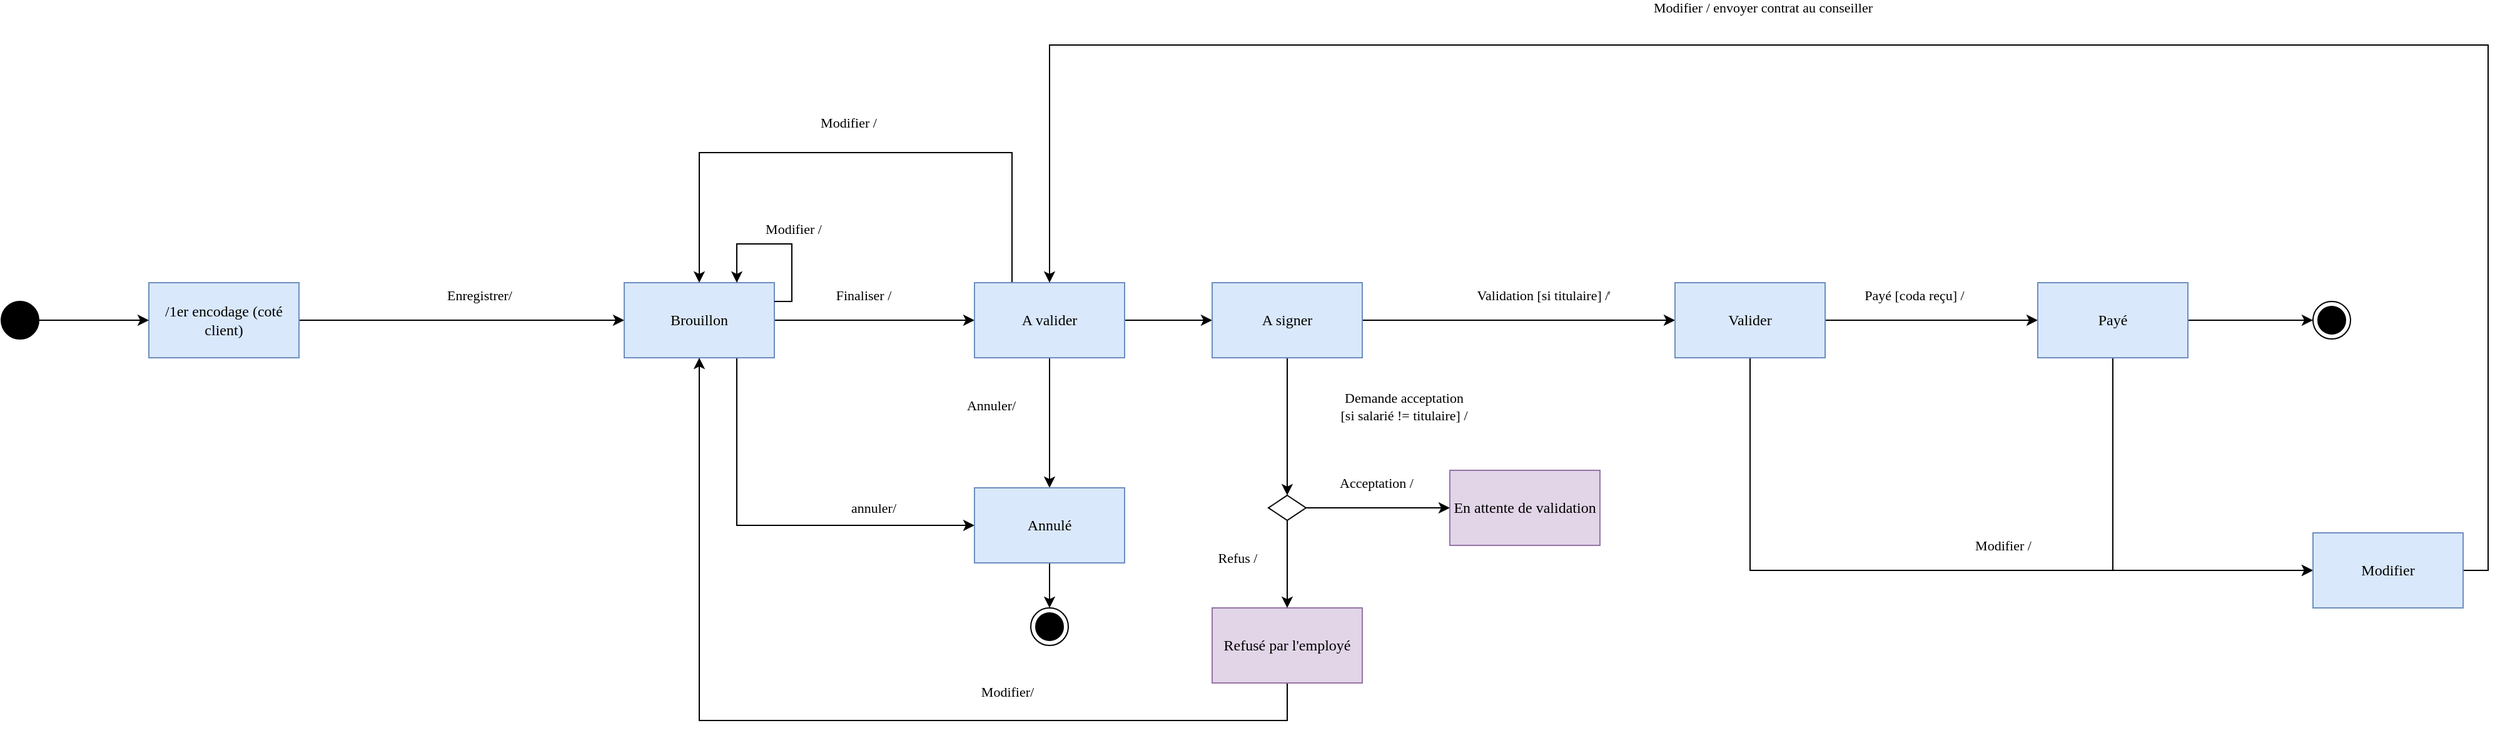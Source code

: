 <mxfile version="20.8.19" type="github">
  <diagram id="R2lEEEUBdFMjLlhIrx00" name="Etat transition">
    <mxGraphModel dx="4785" dy="2553" grid="0" gridSize="10" guides="1" tooltips="1" connect="1" arrows="1" fold="1" page="1" pageScale="1" pageWidth="850" pageHeight="1100" math="0" shadow="0" extFonts="Permanent Marker^https://fonts.googleapis.com/css?family=Permanent+Marker">
      <root>
        <mxCell id="0" />
        <mxCell id="1" parent="0" />
        <mxCell id="_cFpUyDurThmrXsbFItN-6" value="" style="edgeStyle=orthogonalEdgeStyle;rounded=0;orthogonalLoop=1;jettySize=auto;html=1;fontFamily=Verdana;" edge="1" parent="1" source="_cFpUyDurThmrXsbFItN-4" target="_cFpUyDurThmrXsbFItN-5">
          <mxGeometry relative="1" as="geometry" />
        </mxCell>
        <mxCell id="_cFpUyDurThmrXsbFItN-7" value="Enregistrer/" style="edgeLabel;html=1;align=center;verticalAlign=middle;resizable=0;points=[];fontFamily=Verdana;" vertex="1" connectable="0" parent="_cFpUyDurThmrXsbFItN-6">
          <mxGeometry x="0.197" y="-3" relative="1" as="geometry">
            <mxPoint x="-12" y="-23" as="offset" />
          </mxGeometry>
        </mxCell>
        <mxCell id="_cFpUyDurThmrXsbFItN-4" value="/1er encodage (coté client)" style="rounded=0;whiteSpace=wrap;html=1;fontFamily=Verdana;fillColor=#dae8fc;strokeColor=#6c8ebf;" vertex="1" parent="1">
          <mxGeometry x="200" y="600" width="120" height="60" as="geometry" />
        </mxCell>
        <mxCell id="_cFpUyDurThmrXsbFItN-9" value="" style="edgeStyle=orthogonalEdgeStyle;rounded=0;orthogonalLoop=1;jettySize=auto;html=1;fontFamily=Verdana;" edge="1" parent="1" source="_cFpUyDurThmrXsbFItN-5" target="_cFpUyDurThmrXsbFItN-8">
          <mxGeometry relative="1" as="geometry" />
        </mxCell>
        <mxCell id="_cFpUyDurThmrXsbFItN-31" value="&lt;div&gt;Finaliser / &lt;br&gt;&lt;/div&gt;" style="edgeLabel;html=1;align=center;verticalAlign=middle;resizable=0;points=[];fontFamily=Verdana;" vertex="1" connectable="0" parent="_cFpUyDurThmrXsbFItN-9">
          <mxGeometry x="-0.159" y="2" relative="1" as="geometry">
            <mxPoint x="3" y="-18" as="offset" />
          </mxGeometry>
        </mxCell>
        <mxCell id="_cFpUyDurThmrXsbFItN-58" style="edgeStyle=orthogonalEdgeStyle;rounded=0;orthogonalLoop=1;jettySize=auto;html=1;exitX=0.75;exitY=1;exitDx=0;exitDy=0;entryX=0;entryY=0.5;entryDx=0;entryDy=0;fontFamily=Verdana;fontColor=#000000;" edge="1" parent="1" source="_cFpUyDurThmrXsbFItN-5" target="_cFpUyDurThmrXsbFItN-56">
          <mxGeometry relative="1" as="geometry" />
        </mxCell>
        <mxCell id="_cFpUyDurThmrXsbFItN-59" value="annuler/" style="edgeLabel;html=1;align=center;verticalAlign=middle;resizable=0;points=[];fontFamily=Verdana;fontColor=#000000;" vertex="1" connectable="0" parent="_cFpUyDurThmrXsbFItN-58">
          <mxGeometry x="0.664" y="1" relative="1" as="geometry">
            <mxPoint x="-27" y="-13" as="offset" />
          </mxGeometry>
        </mxCell>
        <mxCell id="_cFpUyDurThmrXsbFItN-5" value="Brouillon" style="rounded=0;whiteSpace=wrap;html=1;fontFamily=Verdana;fillColor=#dae8fc;strokeColor=#6c8ebf;" vertex="1" parent="1">
          <mxGeometry x="580" y="600" width="120" height="60" as="geometry" />
        </mxCell>
        <mxCell id="_cFpUyDurThmrXsbFItN-11" value="" style="edgeStyle=orthogonalEdgeStyle;rounded=0;orthogonalLoop=1;jettySize=auto;html=1;fontFamily=Verdana;" edge="1" parent="1" source="_cFpUyDurThmrXsbFItN-8" target="_cFpUyDurThmrXsbFItN-10">
          <mxGeometry relative="1" as="geometry" />
        </mxCell>
        <mxCell id="_cFpUyDurThmrXsbFItN-54" style="edgeStyle=orthogonalEdgeStyle;rounded=0;orthogonalLoop=1;jettySize=auto;html=1;exitX=0.25;exitY=0;exitDx=0;exitDy=0;entryX=0.5;entryY=0;entryDx=0;entryDy=0;fontFamily=Verdana;fontColor=#000000;" edge="1" parent="1" source="_cFpUyDurThmrXsbFItN-8" target="_cFpUyDurThmrXsbFItN-5">
          <mxGeometry relative="1" as="geometry">
            <Array as="points">
              <mxPoint x="890" y="496" />
              <mxPoint x="640" y="496" />
            </Array>
          </mxGeometry>
        </mxCell>
        <mxCell id="_cFpUyDurThmrXsbFItN-55" value="Modifier /" style="edgeLabel;html=1;align=center;verticalAlign=middle;resizable=0;points=[];fontFamily=Verdana;fontColor=#000000;" vertex="1" connectable="0" parent="_cFpUyDurThmrXsbFItN-54">
          <mxGeometry x="-0.059" y="-3" relative="1" as="geometry">
            <mxPoint x="-20" y="-21" as="offset" />
          </mxGeometry>
        </mxCell>
        <mxCell id="_cFpUyDurThmrXsbFItN-57" style="edgeStyle=orthogonalEdgeStyle;rounded=0;orthogonalLoop=1;jettySize=auto;html=1;exitX=0.5;exitY=1;exitDx=0;exitDy=0;fontFamily=Verdana;fontColor=#000000;" edge="1" parent="1" source="_cFpUyDurThmrXsbFItN-8" target="_cFpUyDurThmrXsbFItN-56">
          <mxGeometry relative="1" as="geometry" />
        </mxCell>
        <mxCell id="_cFpUyDurThmrXsbFItN-60" value="Annuler/" style="edgeLabel;html=1;align=center;verticalAlign=middle;resizable=0;points=[];fontFamily=Verdana;fontColor=#000000;" vertex="1" connectable="0" parent="_cFpUyDurThmrXsbFItN-57">
          <mxGeometry x="-0.26" y="-1" relative="1" as="geometry">
            <mxPoint x="-46" y="-1" as="offset" />
          </mxGeometry>
        </mxCell>
        <mxCell id="_cFpUyDurThmrXsbFItN-8" value="A valider" style="rounded=0;whiteSpace=wrap;html=1;fontFamily=Verdana;fillColor=#dae8fc;strokeColor=#6c8ebf;" vertex="1" parent="1">
          <mxGeometry x="860" y="600" width="120" height="60" as="geometry" />
        </mxCell>
        <mxCell id="_cFpUyDurThmrXsbFItN-13" value="" style="edgeStyle=orthogonalEdgeStyle;rounded=0;orthogonalLoop=1;jettySize=auto;html=1;fontFamily=Verdana;" edge="1" parent="1" source="_cFpUyDurThmrXsbFItN-10" target="_cFpUyDurThmrXsbFItN-12">
          <mxGeometry relative="1" as="geometry" />
        </mxCell>
        <mxCell id="_cFpUyDurThmrXsbFItN-36" value="Validation [si titulaire] /" style="edgeLabel;html=1;align=center;verticalAlign=middle;resizable=0;points=[];fontFamily=Verdana;" vertex="1" connectable="0" parent="_cFpUyDurThmrXsbFItN-13">
          <mxGeometry x="0.161" relative="1" as="geometry">
            <mxPoint y="-20" as="offset" />
          </mxGeometry>
        </mxCell>
        <mxCell id="_cFpUyDurThmrXsbFItN-48" value="Validation [si titulaire] /" style="edgeLabel;html=1;align=center;verticalAlign=middle;resizable=0;points=[];fontFamily=Verdana;" vertex="1" connectable="0" parent="_cFpUyDurThmrXsbFItN-13">
          <mxGeometry x="0.161" relative="1" as="geometry">
            <mxPoint x="-1" y="-20" as="offset" />
          </mxGeometry>
        </mxCell>
        <mxCell id="_cFpUyDurThmrXsbFItN-41" value="" style="edgeStyle=orthogonalEdgeStyle;rounded=0;orthogonalLoop=1;jettySize=auto;html=1;fontFamily=Verdana;" edge="1" parent="1" source="_cFpUyDurThmrXsbFItN-10" target="_cFpUyDurThmrXsbFItN-40">
          <mxGeometry relative="1" as="geometry" />
        </mxCell>
        <mxCell id="_cFpUyDurThmrXsbFItN-42" value="&lt;div&gt;Demande acceptation &lt;br&gt;&lt;/div&gt;&lt;div&gt;[si salarié != titulaire] /&lt;/div&gt;" style="edgeLabel;html=1;align=center;verticalAlign=middle;resizable=0;points=[];fontFamily=Verdana;" vertex="1" connectable="0" parent="_cFpUyDurThmrXsbFItN-41">
          <mxGeometry x="-0.223" relative="1" as="geometry">
            <mxPoint x="93" y="-4" as="offset" />
          </mxGeometry>
        </mxCell>
        <mxCell id="_cFpUyDurThmrXsbFItN-10" value="A signer" style="rounded=0;whiteSpace=wrap;html=1;fontFamily=Verdana;fillColor=#dae8fc;strokeColor=#6c8ebf;" vertex="1" parent="1">
          <mxGeometry x="1050" y="600" width="120" height="60" as="geometry" />
        </mxCell>
        <mxCell id="_cFpUyDurThmrXsbFItN-15" value="" style="edgeStyle=orthogonalEdgeStyle;rounded=0;orthogonalLoop=1;jettySize=auto;html=1;fontFamily=Verdana;" edge="1" parent="1" source="_cFpUyDurThmrXsbFItN-12" target="_cFpUyDurThmrXsbFItN-14">
          <mxGeometry relative="1" as="geometry" />
        </mxCell>
        <mxCell id="_cFpUyDurThmrXsbFItN-20" value="Payé [coda reçu] / " style="edgeLabel;html=1;align=center;verticalAlign=middle;resizable=0;points=[];fontFamily=Verdana;" vertex="1" connectable="0" parent="_cFpUyDurThmrXsbFItN-15">
          <mxGeometry x="-0.167" y="3" relative="1" as="geometry">
            <mxPoint y="-17" as="offset" />
          </mxGeometry>
        </mxCell>
        <mxCell id="_cFpUyDurThmrXsbFItN-18" style="edgeStyle=orthogonalEdgeStyle;rounded=0;orthogonalLoop=1;jettySize=auto;html=1;exitX=0.5;exitY=1;exitDx=0;exitDy=0;entryX=0;entryY=0.5;entryDx=0;entryDy=0;fontFamily=Verdana;" edge="1" parent="1" source="_cFpUyDurThmrXsbFItN-12" target="_cFpUyDurThmrXsbFItN-16">
          <mxGeometry relative="1" as="geometry" />
        </mxCell>
        <mxCell id="_cFpUyDurThmrXsbFItN-19" value="Modifier /" style="edgeLabel;html=1;align=center;verticalAlign=middle;resizable=0;points=[];fontFamily=Verdana;" vertex="1" connectable="0" parent="_cFpUyDurThmrXsbFItN-18">
          <mxGeometry x="0.451" y="-1" relative="1" as="geometry">
            <mxPoint x="-78" y="-21" as="offset" />
          </mxGeometry>
        </mxCell>
        <mxCell id="_cFpUyDurThmrXsbFItN-12" value="Valider" style="rounded=0;whiteSpace=wrap;html=1;fontFamily=Verdana;fillColor=#dae8fc;strokeColor=#6c8ebf;" vertex="1" parent="1">
          <mxGeometry x="1420" y="600" width="120" height="60" as="geometry" />
        </mxCell>
        <mxCell id="_cFpUyDurThmrXsbFItN-17" value="" style="edgeStyle=orthogonalEdgeStyle;rounded=0;orthogonalLoop=1;jettySize=auto;html=1;fontFamily=Verdana;" edge="1" parent="1" source="_cFpUyDurThmrXsbFItN-14" target="_cFpUyDurThmrXsbFItN-16">
          <mxGeometry relative="1" as="geometry">
            <Array as="points">
              <mxPoint x="1770" y="830" />
            </Array>
          </mxGeometry>
        </mxCell>
        <mxCell id="_cFpUyDurThmrXsbFItN-66" style="edgeStyle=orthogonalEdgeStyle;rounded=0;orthogonalLoop=1;jettySize=auto;html=1;exitX=1;exitY=0.5;exitDx=0;exitDy=0;fontFamily=Verdana;fontColor=#000000;" edge="1" parent="1" source="_cFpUyDurThmrXsbFItN-14" target="_cFpUyDurThmrXsbFItN-65">
          <mxGeometry relative="1" as="geometry" />
        </mxCell>
        <mxCell id="_cFpUyDurThmrXsbFItN-14" value="Payé" style="rounded=0;whiteSpace=wrap;html=1;fontFamily=Verdana;fillColor=#dae8fc;strokeColor=#6c8ebf;" vertex="1" parent="1">
          <mxGeometry x="1710" y="600" width="120" height="60" as="geometry" />
        </mxCell>
        <mxCell id="_cFpUyDurThmrXsbFItN-27" style="edgeStyle=orthogonalEdgeStyle;rounded=0;orthogonalLoop=1;jettySize=auto;html=1;exitX=1;exitY=0.5;exitDx=0;exitDy=0;entryX=0.5;entryY=0;entryDx=0;entryDy=0;" edge="1" parent="1" source="_cFpUyDurThmrXsbFItN-16" target="_cFpUyDurThmrXsbFItN-8">
          <mxGeometry relative="1" as="geometry">
            <Array as="points">
              <mxPoint x="2070" y="830" />
              <mxPoint x="2070" y="410" />
              <mxPoint x="920" y="410" />
            </Array>
          </mxGeometry>
        </mxCell>
        <mxCell id="_cFpUyDurThmrXsbFItN-47" value="Modifier / envoyer contrat au conseiller" style="edgeLabel;html=1;align=center;verticalAlign=middle;resizable=0;points=[];fontFamily=Verdana;" vertex="1" connectable="0" parent="_cFpUyDurThmrXsbFItN-27">
          <mxGeometry x="-0.068" y="-2" relative="1" as="geometry">
            <mxPoint x="-191" y="-28" as="offset" />
          </mxGeometry>
        </mxCell>
        <mxCell id="_cFpUyDurThmrXsbFItN-16" value="Modifier" style="rounded=0;whiteSpace=wrap;html=1;fontFamily=Verdana;fillColor=#dae8fc;strokeColor=#6c8ebf;" vertex="1" parent="1">
          <mxGeometry x="1930" y="800" width="120" height="60" as="geometry" />
        </mxCell>
        <mxCell id="_cFpUyDurThmrXsbFItN-25" style="edgeStyle=orthogonalEdgeStyle;rounded=0;orthogonalLoop=1;jettySize=auto;html=1;exitX=0.5;exitY=0;exitDx=0;exitDy=0;fontFamily=Verdana;entryX=0.5;entryY=1;entryDx=0;entryDy=0;" edge="1" parent="1" source="_cFpUyDurThmrXsbFItN-21" target="_cFpUyDurThmrXsbFItN-5">
          <mxGeometry relative="1" as="geometry">
            <Array as="points">
              <mxPoint x="1110" y="950" />
              <mxPoint x="640" y="950" />
            </Array>
          </mxGeometry>
        </mxCell>
        <mxCell id="_cFpUyDurThmrXsbFItN-26" value="Modifier/" style="edgeLabel;html=1;align=center;verticalAlign=middle;resizable=0;points=[];fontFamily=Verdana;" vertex="1" connectable="0" parent="_cFpUyDurThmrXsbFItN-25">
          <mxGeometry x="-0.489" y="3" relative="1" as="geometry">
            <mxPoint x="-97" y="-26" as="offset" />
          </mxGeometry>
        </mxCell>
        <mxCell id="_cFpUyDurThmrXsbFItN-21" value="Refusé par l&#39;employé" style="rounded=0;whiteSpace=wrap;html=1;fontFamily=Verdana;fillColor=#e1d5e7;strokeColor=#9673a6;" vertex="1" parent="1">
          <mxGeometry x="1050" y="860" width="120" height="60" as="geometry" />
        </mxCell>
        <mxCell id="_cFpUyDurThmrXsbFItN-23" value="En attente de validation" style="rounded=0;whiteSpace=wrap;html=1;fontFamily=Verdana;fillColor=#e1d5e7;strokeColor=#9673a6;" vertex="1" parent="1">
          <mxGeometry x="1240" y="750" width="120" height="60" as="geometry" />
        </mxCell>
        <mxCell id="_cFpUyDurThmrXsbFItN-43" style="edgeStyle=orthogonalEdgeStyle;rounded=0;orthogonalLoop=1;jettySize=auto;html=1;exitX=1;exitY=0.5;exitDx=0;exitDy=0;fontFamily=Verdana;" edge="1" parent="1" source="_cFpUyDurThmrXsbFItN-40" target="_cFpUyDurThmrXsbFItN-23">
          <mxGeometry relative="1" as="geometry" />
        </mxCell>
        <mxCell id="_cFpUyDurThmrXsbFItN-44" value="Acceptation /" style="edgeLabel;html=1;align=center;verticalAlign=middle;resizable=0;points=[];fontFamily=Verdana;" vertex="1" connectable="0" parent="_cFpUyDurThmrXsbFItN-43">
          <mxGeometry x="0.294" relative="1" as="geometry">
            <mxPoint x="-19" y="-20" as="offset" />
          </mxGeometry>
        </mxCell>
        <mxCell id="_cFpUyDurThmrXsbFItN-45" style="edgeStyle=orthogonalEdgeStyle;rounded=0;orthogonalLoop=1;jettySize=auto;html=1;exitX=0.5;exitY=1;exitDx=0;exitDy=0;fontFamily=Verdana;" edge="1" parent="1" source="_cFpUyDurThmrXsbFItN-40" target="_cFpUyDurThmrXsbFItN-21">
          <mxGeometry relative="1" as="geometry" />
        </mxCell>
        <mxCell id="_cFpUyDurThmrXsbFItN-46" value="Refus /" style="edgeLabel;html=1;align=center;verticalAlign=middle;resizable=0;points=[];fontFamily=Verdana;" vertex="1" connectable="0" parent="_cFpUyDurThmrXsbFItN-45">
          <mxGeometry x="-0.318" y="-1" relative="1" as="geometry">
            <mxPoint x="-39" y="6" as="offset" />
          </mxGeometry>
        </mxCell>
        <mxCell id="_cFpUyDurThmrXsbFItN-40" value="" style="rhombus;whiteSpace=wrap;html=1;fillColor=rgb(255, 255, 255);rounded=0;fontFamily=Verdana;" vertex="1" parent="1">
          <mxGeometry x="1095" y="770" width="30" height="20" as="geometry" />
        </mxCell>
        <mxCell id="_cFpUyDurThmrXsbFItN-53" value="" style="edgeStyle=orthogonalEdgeStyle;rounded=0;orthogonalLoop=1;jettySize=auto;html=1;fontFamily=Verdana;fontColor=#000000;" edge="1" parent="1" source="_cFpUyDurThmrXsbFItN-51" target="_cFpUyDurThmrXsbFItN-4">
          <mxGeometry relative="1" as="geometry" />
        </mxCell>
        <mxCell id="_cFpUyDurThmrXsbFItN-51" value="" style="ellipse;fillColor=strokeColor;fillStyle=solid;fontFamily=Verdana;labelBackgroundColor=none;labelBorderColor=none;fontColor=#000000;" vertex="1" parent="1">
          <mxGeometry x="82" y="615" width="30" height="30" as="geometry" />
        </mxCell>
        <mxCell id="_cFpUyDurThmrXsbFItN-64" style="edgeStyle=orthogonalEdgeStyle;rounded=0;orthogonalLoop=1;jettySize=auto;html=1;exitX=0.5;exitY=1;exitDx=0;exitDy=0;entryX=0.5;entryY=0;entryDx=0;entryDy=0;fontFamily=Verdana;fontColor=#000000;" edge="1" parent="1" source="_cFpUyDurThmrXsbFItN-56" target="_cFpUyDurThmrXsbFItN-63">
          <mxGeometry relative="1" as="geometry" />
        </mxCell>
        <mxCell id="_cFpUyDurThmrXsbFItN-56" value="Annulé" style="rounded=0;whiteSpace=wrap;html=1;fontFamily=Verdana;fillColor=#dae8fc;strokeColor=#6c8ebf;" vertex="1" parent="1">
          <mxGeometry x="860" y="764" width="120" height="60" as="geometry" />
        </mxCell>
        <mxCell id="_cFpUyDurThmrXsbFItN-61" style="edgeStyle=orthogonalEdgeStyle;rounded=0;orthogonalLoop=1;jettySize=auto;html=1;exitX=1;exitY=0.25;exitDx=0;exitDy=0;entryX=0.75;entryY=0;entryDx=0;entryDy=0;fontFamily=Verdana;fontColor=#000000;" edge="1" parent="1" source="_cFpUyDurThmrXsbFItN-5" target="_cFpUyDurThmrXsbFItN-5">
          <mxGeometry relative="1" as="geometry">
            <Array as="points">
              <mxPoint x="714" y="615" />
              <mxPoint x="714" y="569" />
              <mxPoint x="670" y="569" />
            </Array>
          </mxGeometry>
        </mxCell>
        <mxCell id="_cFpUyDurThmrXsbFItN-62" value="Modifier /" style="edgeLabel;html=1;align=center;verticalAlign=middle;resizable=0;points=[];fontFamily=Verdana;fontColor=#000000;" vertex="1" connectable="0" parent="_cFpUyDurThmrXsbFItN-61">
          <mxGeometry x="-0.2" y="2" relative="1" as="geometry">
            <mxPoint x="3" y="-18" as="offset" />
          </mxGeometry>
        </mxCell>
        <mxCell id="_cFpUyDurThmrXsbFItN-63" value="" style="ellipse;html=1;shape=endState;fillColor=strokeColor;labelBackgroundColor=none;labelBorderColor=none;fillStyle=solid;fontFamily=Verdana;fontColor=#000000;" vertex="1" parent="1">
          <mxGeometry x="905" y="860" width="30" height="30" as="geometry" />
        </mxCell>
        <mxCell id="_cFpUyDurThmrXsbFItN-65" value="" style="ellipse;html=1;shape=endState;fillColor=strokeColor;labelBackgroundColor=none;labelBorderColor=none;fillStyle=solid;fontFamily=Verdana;fontColor=#000000;" vertex="1" parent="1">
          <mxGeometry x="1930" y="615" width="30" height="30" as="geometry" />
        </mxCell>
      </root>
    </mxGraphModel>
  </diagram>
</mxfile>
